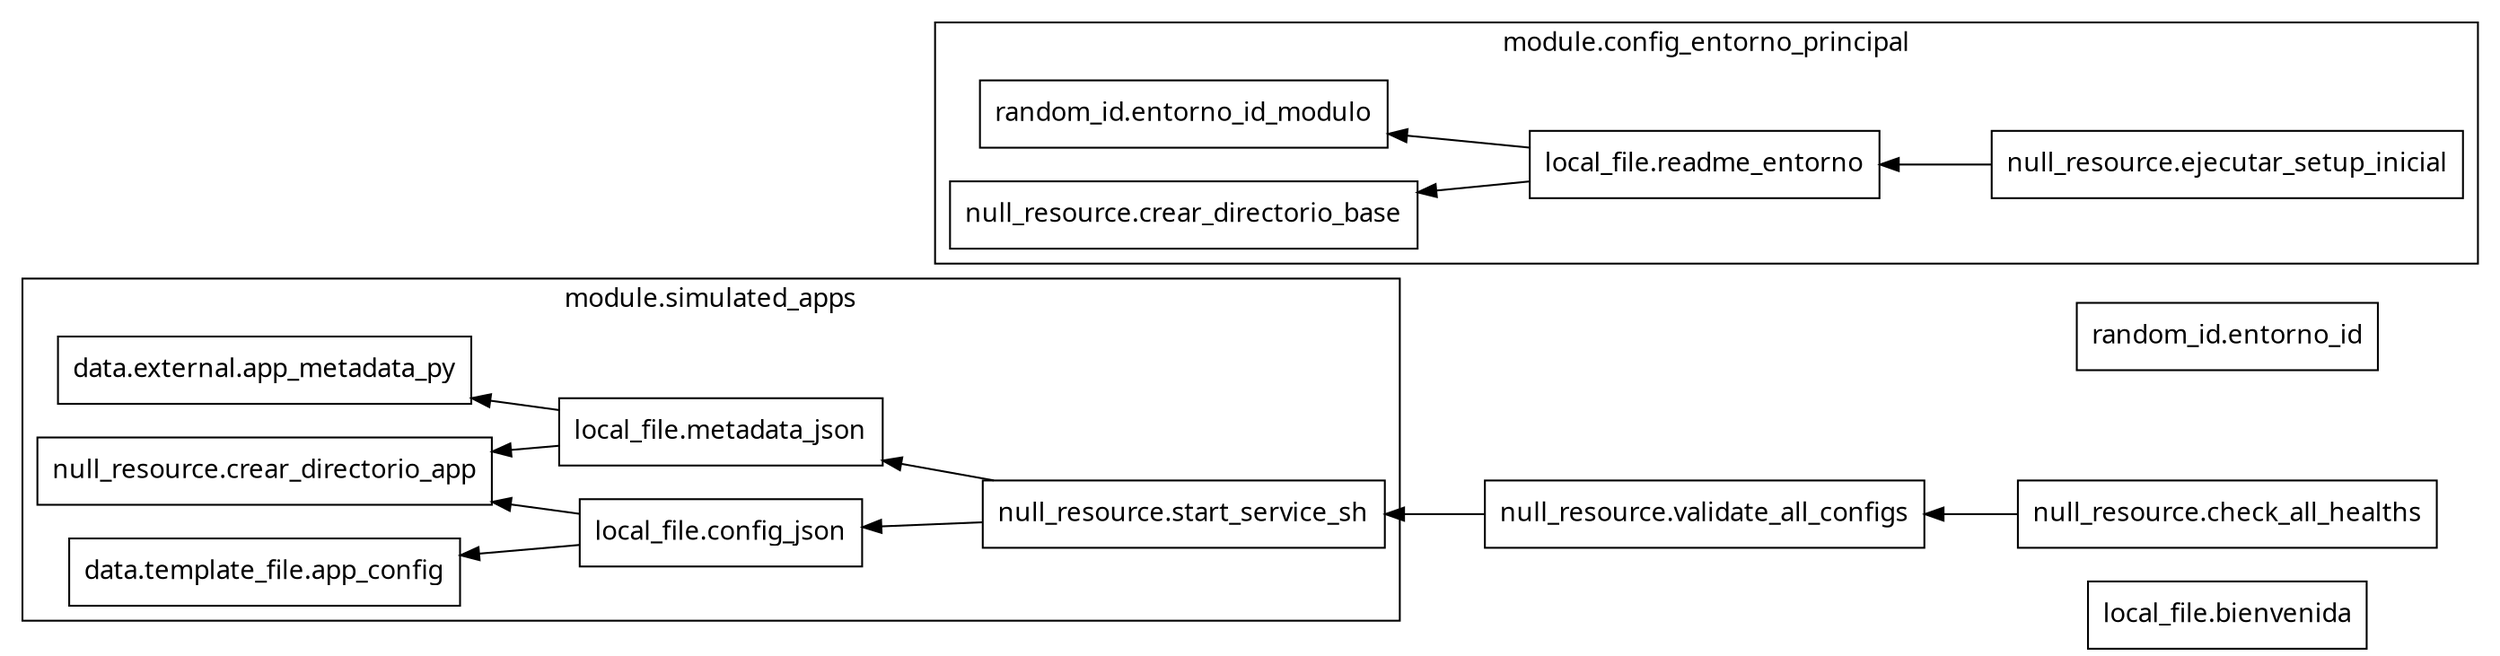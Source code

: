 digraph G {
  rankdir = "RL";
  node [shape = rect, fontname = "sans-serif"];
  "local_file.bienvenida" [label="local_file.bienvenida"];
  "null_resource.check_all_healths" [label="null_resource.check_all_healths"];
  "null_resource.validate_all_configs" [label="null_resource.validate_all_configs"];
  "random_id.entorno_id" [label="random_id.entorno_id"];
  subgraph "cluster_module.config_entorno_principal" {
    label = "module.config_entorno_principal"
    fontname = "sans-serif"
    "module.config_entorno_principal.local_file.readme_entorno" [label="local_file.readme_entorno"];
    "module.config_entorno_principal.null_resource.crear_directorio_base" [label="null_resource.crear_directorio_base"];
    "module.config_entorno_principal.null_resource.ejecutar_setup_inicial" [label="null_resource.ejecutar_setup_inicial"];
    "module.config_entorno_principal.random_id.entorno_id_modulo" [label="random_id.entorno_id_modulo"];
  }
  subgraph "cluster_module.simulated_apps" {
    label = "module.simulated_apps"
    fontname = "sans-serif"
    "module.simulated_apps.data.external.app_metadata_py" [label="data.external.app_metadata_py"];
    "module.simulated_apps.data.template_file.app_config" [label="data.template_file.app_config"];
    "module.simulated_apps.local_file.config_json" [label="local_file.config_json"];
    "module.simulated_apps.local_file.metadata_json" [label="local_file.metadata_json"];
    "module.simulated_apps.null_resource.crear_directorio_app" [label="null_resource.crear_directorio_app"];
    "module.simulated_apps.null_resource.start_service_sh" [label="null_resource.start_service_sh"];
  }
  "null_resource.check_all_healths" -> "null_resource.validate_all_configs";
  "null_resource.validate_all_configs" -> "module.simulated_apps.null_resource.start_service_sh";
  "module.config_entorno_principal.local_file.readme_entorno" -> "module.config_entorno_principal.null_resource.crear_directorio_base";
  "module.config_entorno_principal.local_file.readme_entorno" -> "module.config_entorno_principal.random_id.entorno_id_modulo";
  "module.config_entorno_principal.null_resource.ejecutar_setup_inicial" -> "module.config_entorno_principal.local_file.readme_entorno";
  "module.simulated_apps.local_file.config_json" -> "module.simulated_apps.data.template_file.app_config";
  "module.simulated_apps.local_file.config_json" -> "module.simulated_apps.null_resource.crear_directorio_app";
  "module.simulated_apps.local_file.metadata_json" -> "module.simulated_apps.data.external.app_metadata_py";
  "module.simulated_apps.local_file.metadata_json" -> "module.simulated_apps.null_resource.crear_directorio_app";
  "module.simulated_apps.null_resource.start_service_sh" -> "module.simulated_apps.local_file.config_json";
  "module.simulated_apps.null_resource.start_service_sh" -> "module.simulated_apps.local_file.metadata_json";
}
